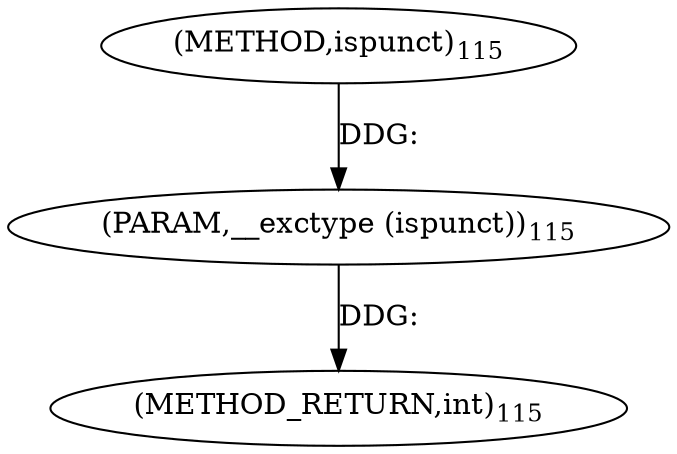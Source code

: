 digraph "ispunct" {  
"2959" [label = <(METHOD,ispunct)<SUB>115</SUB>> ]
"2961" [label = <(METHOD_RETURN,int)<SUB>115</SUB>> ]
"2960" [label = <(PARAM,__exctype (ispunct))<SUB>115</SUB>> ]
  "2960" -> "2961"  [ label = "DDG: "] 
  "2959" -> "2960"  [ label = "DDG: "] 
}
